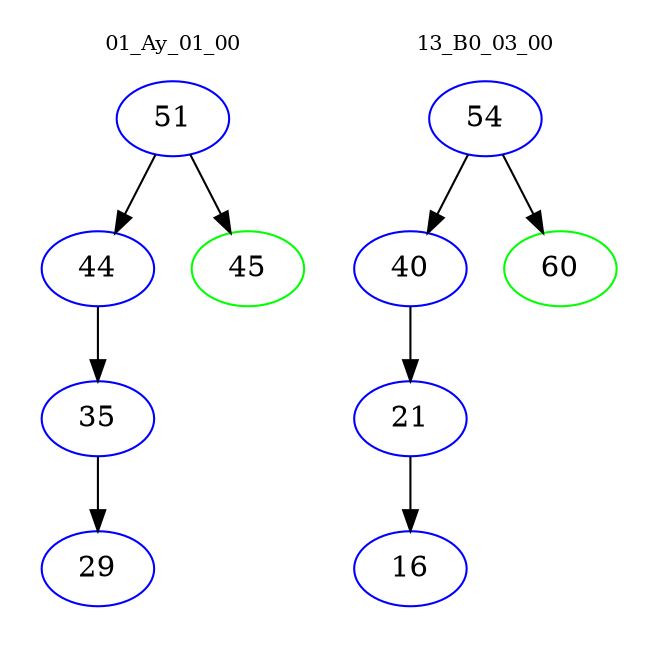 digraph{
subgraph cluster_0 {
color = white
label = "01_Ay_01_00";
fontsize=10;
T0_51 [label="51", color="blue"]
T0_51 -> T0_44 [color="black"]
T0_44 [label="44", color="blue"]
T0_44 -> T0_35 [color="black"]
T0_35 [label="35", color="blue"]
T0_35 -> T0_29 [color="black"]
T0_29 [label="29", color="blue"]
T0_51 -> T0_45 [color="black"]
T0_45 [label="45", color="green"]
}
subgraph cluster_1 {
color = white
label = "13_B0_03_00";
fontsize=10;
T1_54 [label="54", color="blue"]
T1_54 -> T1_40 [color="black"]
T1_40 [label="40", color="blue"]
T1_40 -> T1_21 [color="black"]
T1_21 [label="21", color="blue"]
T1_21 -> T1_16 [color="black"]
T1_16 [label="16", color="blue"]
T1_54 -> T1_60 [color="black"]
T1_60 [label="60", color="green"]
}
}
